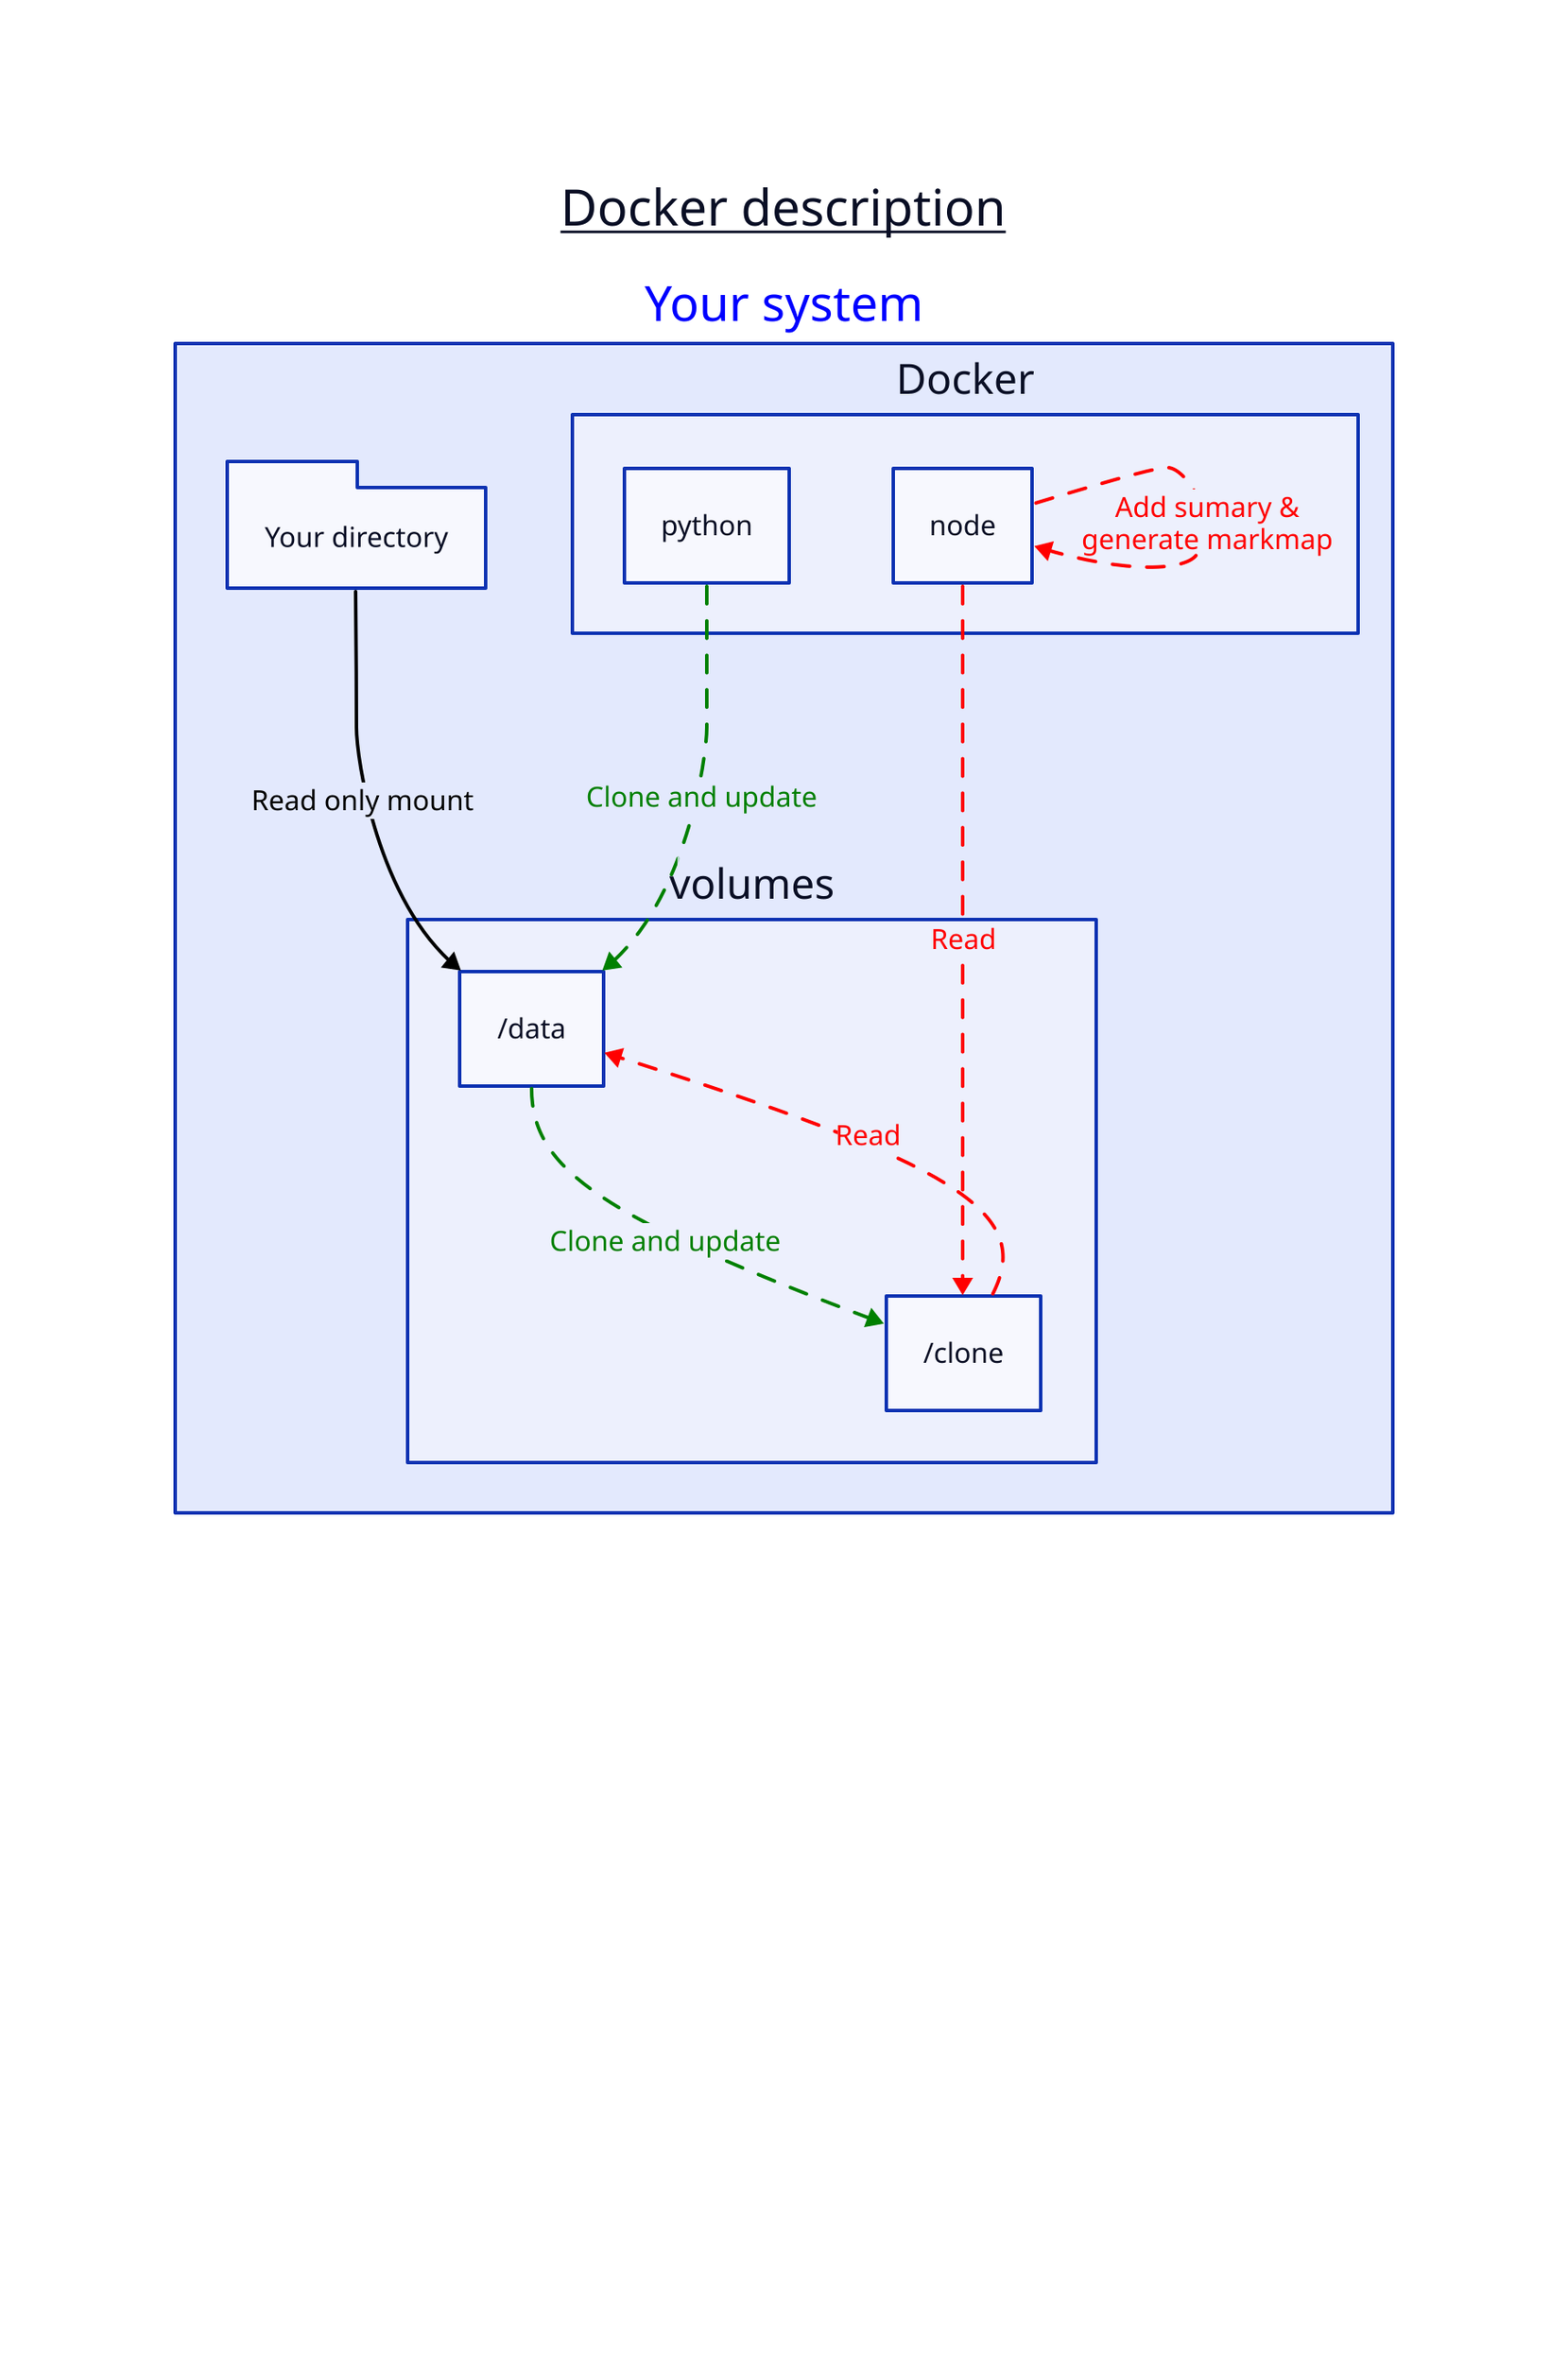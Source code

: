 title: Docker description {
  near: top-center
  shape: text
  style: {
    font-size: 29
    bold: true
    underline: true
  }
}
Your system: {style.font-color: blue}
Your system.Docker.python
Your system.Docker.node
Your system.volumes./clone
Your system.volumes./data
Your system.Your directory.shape: Package
Your system.Your directory -> Your system.volumes./data: Read only mount {style.stroke: black; style.font-color: black}

Your system.Docker.python -> Your system.volumes./data -> Your system.volumes./clone: Clone and update {style.animated: true; style.stroke: green; style.font-color: green}
Your system.Docker.node -> Your system.volumes./clone -> Your system.volumes./data: Read {style.animated: true; style.stroke: red; style.font-color: red}
Your system.Docker.node -> Your system.Docker.node : Add sumary & \ngenerate markmap  {style.animated: true; style.stroke: red; style.font-color: red}
explanation: |md
  # How it works ?
  ## Python docker
    - Creates a clone of your mounted directory.
    - Watches for changes and reflects them on the cloned directory.
    - (Re-)Generates directory summary.
  ## Node docker
    - Delivers your notes with summary.
    - Generates markmap file.
    - Generates asciidoc and markdown preview.
| {near: bottom-center}
